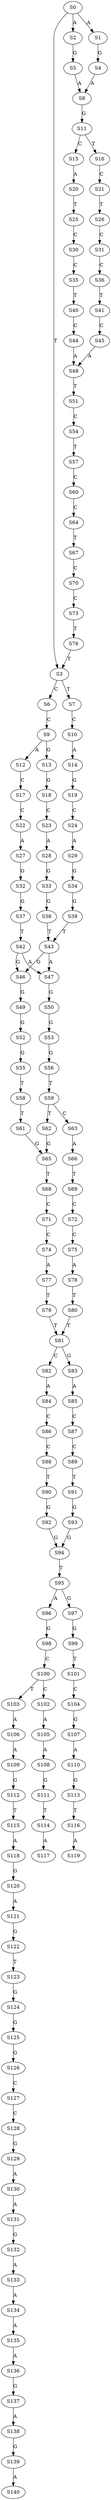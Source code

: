 strict digraph  {
	S0 -> S1 [ label = A ];
	S0 -> S2 [ label = A ];
	S0 -> S3 [ label = T ];
	S1 -> S4 [ label = G ];
	S2 -> S5 [ label = G ];
	S3 -> S6 [ label = C ];
	S3 -> S7 [ label = T ];
	S4 -> S8 [ label = A ];
	S5 -> S8 [ label = A ];
	S6 -> S9 [ label = C ];
	S7 -> S10 [ label = C ];
	S8 -> S11 [ label = G ];
	S9 -> S12 [ label = A ];
	S9 -> S13 [ label = G ];
	S10 -> S14 [ label = A ];
	S11 -> S15 [ label = C ];
	S11 -> S16 [ label = T ];
	S12 -> S17 [ label = C ];
	S13 -> S18 [ label = G ];
	S14 -> S19 [ label = G ];
	S15 -> S20 [ label = A ];
	S16 -> S21 [ label = C ];
	S17 -> S22 [ label = C ];
	S18 -> S23 [ label = C ];
	S19 -> S24 [ label = C ];
	S20 -> S25 [ label = T ];
	S21 -> S26 [ label = T ];
	S22 -> S27 [ label = A ];
	S23 -> S28 [ label = A ];
	S24 -> S29 [ label = A ];
	S25 -> S30 [ label = C ];
	S26 -> S31 [ label = C ];
	S27 -> S32 [ label = G ];
	S28 -> S33 [ label = G ];
	S29 -> S34 [ label = G ];
	S30 -> S35 [ label = C ];
	S31 -> S36 [ label = C ];
	S32 -> S37 [ label = G ];
	S33 -> S38 [ label = G ];
	S34 -> S39 [ label = G ];
	S35 -> S40 [ label = T ];
	S36 -> S41 [ label = T ];
	S37 -> S42 [ label = T ];
	S38 -> S43 [ label = T ];
	S39 -> S43 [ label = T ];
	S40 -> S44 [ label = C ];
	S41 -> S45 [ label = C ];
	S42 -> S46 [ label = G ];
	S42 -> S47 [ label = A ];
	S43 -> S47 [ label = A ];
	S43 -> S46 [ label = G ];
	S44 -> S48 [ label = A ];
	S45 -> S48 [ label = A ];
	S46 -> S49 [ label = G ];
	S47 -> S50 [ label = G ];
	S48 -> S51 [ label = T ];
	S49 -> S52 [ label = G ];
	S50 -> S53 [ label = G ];
	S51 -> S54 [ label = C ];
	S52 -> S55 [ label = G ];
	S53 -> S56 [ label = G ];
	S54 -> S57 [ label = T ];
	S55 -> S58 [ label = T ];
	S56 -> S59 [ label = T ];
	S57 -> S60 [ label = C ];
	S58 -> S61 [ label = T ];
	S59 -> S62 [ label = T ];
	S59 -> S63 [ label = C ];
	S60 -> S64 [ label = C ];
	S61 -> S65 [ label = G ];
	S62 -> S65 [ label = G ];
	S63 -> S66 [ label = A ];
	S64 -> S67 [ label = T ];
	S65 -> S68 [ label = T ];
	S66 -> S69 [ label = T ];
	S67 -> S70 [ label = C ];
	S68 -> S71 [ label = C ];
	S69 -> S72 [ label = C ];
	S70 -> S73 [ label = C ];
	S71 -> S74 [ label = C ];
	S72 -> S75 [ label = C ];
	S73 -> S76 [ label = T ];
	S74 -> S77 [ label = A ];
	S75 -> S78 [ label = A ];
	S76 -> S3 [ label = T ];
	S77 -> S79 [ label = T ];
	S78 -> S80 [ label = T ];
	S79 -> S81 [ label = T ];
	S80 -> S81 [ label = T ];
	S81 -> S82 [ label = C ];
	S81 -> S83 [ label = G ];
	S82 -> S84 [ label = A ];
	S83 -> S85 [ label = A ];
	S84 -> S86 [ label = C ];
	S85 -> S87 [ label = C ];
	S86 -> S88 [ label = C ];
	S87 -> S89 [ label = C ];
	S88 -> S90 [ label = T ];
	S89 -> S91 [ label = T ];
	S90 -> S92 [ label = G ];
	S91 -> S93 [ label = G ];
	S92 -> S94 [ label = G ];
	S93 -> S94 [ label = G ];
	S94 -> S95 [ label = T ];
	S95 -> S96 [ label = A ];
	S95 -> S97 [ label = G ];
	S96 -> S98 [ label = G ];
	S97 -> S99 [ label = G ];
	S98 -> S100 [ label = C ];
	S99 -> S101 [ label = T ];
	S100 -> S102 [ label = C ];
	S100 -> S103 [ label = T ];
	S101 -> S104 [ label = C ];
	S102 -> S105 [ label = A ];
	S103 -> S106 [ label = A ];
	S104 -> S107 [ label = G ];
	S105 -> S108 [ label = A ];
	S106 -> S109 [ label = A ];
	S107 -> S110 [ label = A ];
	S108 -> S111 [ label = G ];
	S109 -> S112 [ label = G ];
	S110 -> S113 [ label = G ];
	S111 -> S114 [ label = T ];
	S112 -> S115 [ label = T ];
	S113 -> S116 [ label = T ];
	S114 -> S117 [ label = A ];
	S115 -> S118 [ label = A ];
	S116 -> S119 [ label = A ];
	S118 -> S120 [ label = G ];
	S120 -> S121 [ label = A ];
	S121 -> S122 [ label = G ];
	S122 -> S123 [ label = T ];
	S123 -> S124 [ label = G ];
	S124 -> S125 [ label = G ];
	S125 -> S126 [ label = G ];
	S126 -> S127 [ label = C ];
	S127 -> S128 [ label = C ];
	S128 -> S129 [ label = G ];
	S129 -> S130 [ label = A ];
	S130 -> S131 [ label = A ];
	S131 -> S132 [ label = G ];
	S132 -> S133 [ label = A ];
	S133 -> S134 [ label = A ];
	S134 -> S135 [ label = A ];
	S135 -> S136 [ label = A ];
	S136 -> S137 [ label = G ];
	S137 -> S138 [ label = A ];
	S138 -> S139 [ label = G ];
	S139 -> S140 [ label = A ];
}

